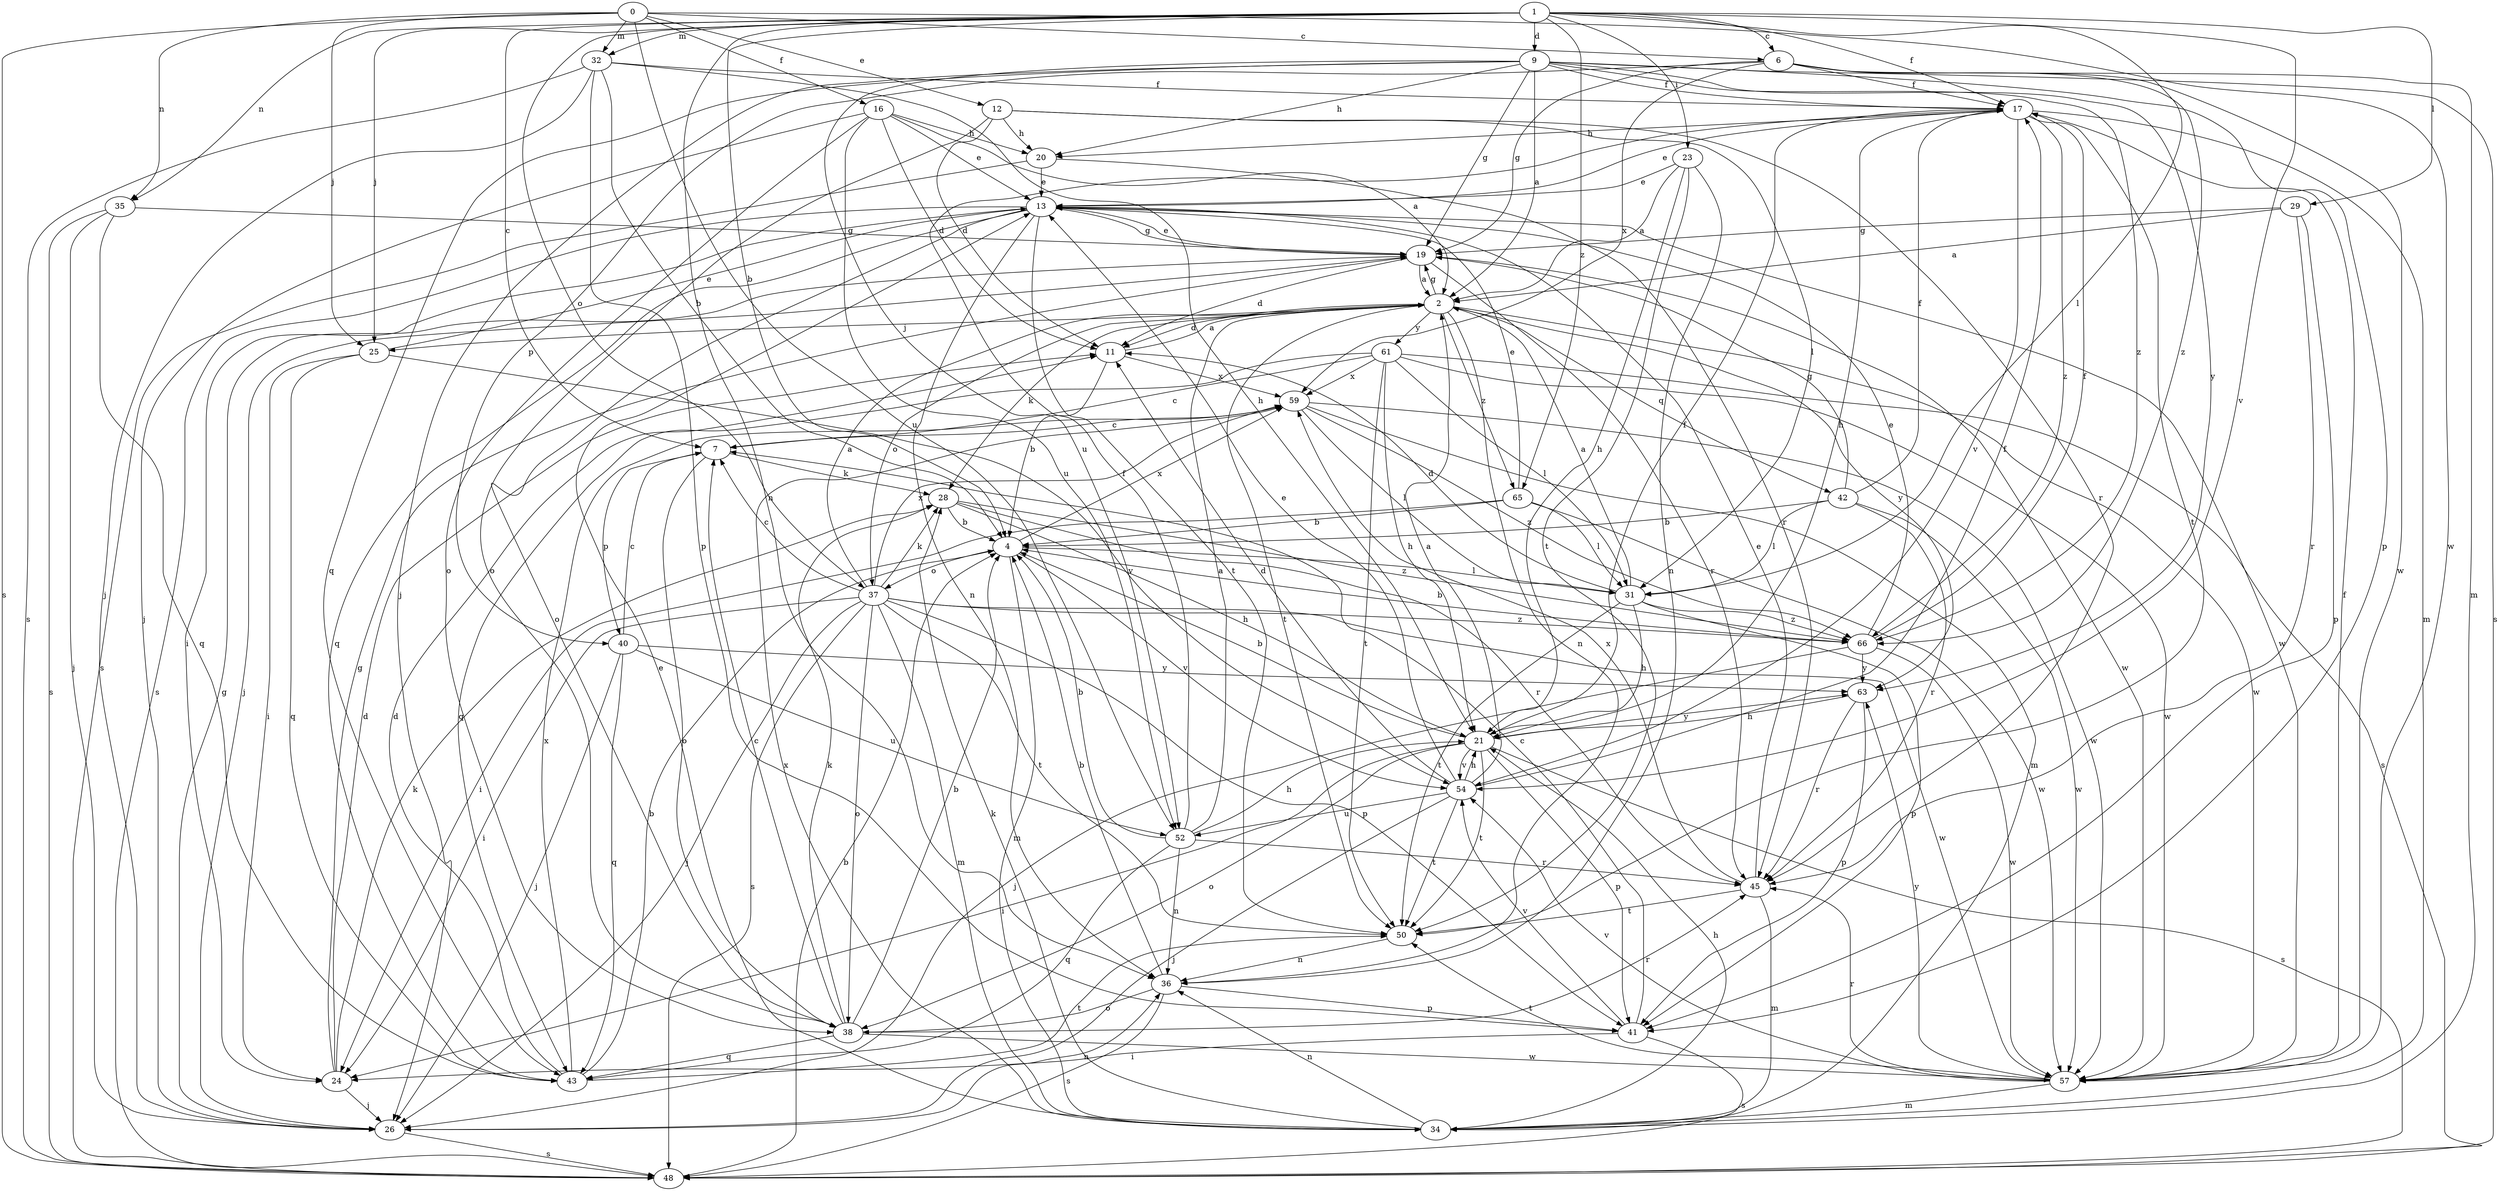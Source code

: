 strict digraph  {
0;
1;
2;
4;
6;
7;
9;
11;
12;
13;
16;
17;
19;
20;
21;
23;
24;
25;
26;
28;
29;
31;
32;
34;
35;
36;
37;
38;
40;
41;
42;
43;
45;
48;
50;
52;
54;
57;
59;
61;
63;
65;
66;
0 -> 6  [label=c];
0 -> 12  [label=e];
0 -> 16  [label=f];
0 -> 25  [label=j];
0 -> 32  [label=m];
0 -> 35  [label=n];
0 -> 48  [label=s];
0 -> 52  [label=u];
0 -> 57  [label=w];
1 -> 4  [label=b];
1 -> 6  [label=c];
1 -> 7  [label=c];
1 -> 9  [label=d];
1 -> 17  [label=f];
1 -> 23  [label=i];
1 -> 25  [label=j];
1 -> 29  [label=l];
1 -> 31  [label=l];
1 -> 32  [label=m];
1 -> 35  [label=n];
1 -> 36  [label=n];
1 -> 37  [label=o];
1 -> 54  [label=v];
1 -> 65  [label=z];
2 -> 11  [label=d];
2 -> 19  [label=g];
2 -> 25  [label=j];
2 -> 28  [label=k];
2 -> 36  [label=n];
2 -> 37  [label=o];
2 -> 42  [label=q];
2 -> 50  [label=t];
2 -> 57  [label=w];
2 -> 61  [label=y];
2 -> 63  [label=y];
2 -> 65  [label=z];
4 -> 31  [label=l];
4 -> 34  [label=m];
4 -> 37  [label=o];
4 -> 54  [label=v];
4 -> 59  [label=x];
6 -> 17  [label=f];
6 -> 19  [label=g];
6 -> 34  [label=m];
6 -> 40  [label=p];
6 -> 57  [label=w];
6 -> 59  [label=x];
6 -> 66  [label=z];
7 -> 28  [label=k];
7 -> 38  [label=o];
7 -> 40  [label=p];
9 -> 2  [label=a];
9 -> 17  [label=f];
9 -> 19  [label=g];
9 -> 20  [label=h];
9 -> 26  [label=j];
9 -> 41  [label=p];
9 -> 43  [label=q];
9 -> 48  [label=s];
9 -> 52  [label=u];
9 -> 63  [label=y];
9 -> 66  [label=z];
11 -> 2  [label=a];
11 -> 4  [label=b];
11 -> 59  [label=x];
12 -> 11  [label=d];
12 -> 20  [label=h];
12 -> 31  [label=l];
12 -> 38  [label=o];
12 -> 45  [label=r];
13 -> 19  [label=g];
13 -> 24  [label=i];
13 -> 36  [label=n];
13 -> 38  [label=o];
13 -> 43  [label=q];
13 -> 48  [label=s];
13 -> 50  [label=t];
13 -> 57  [label=w];
16 -> 2  [label=a];
16 -> 11  [label=d];
16 -> 13  [label=e];
16 -> 20  [label=h];
16 -> 26  [label=j];
16 -> 38  [label=o];
16 -> 52  [label=u];
17 -> 13  [label=e];
17 -> 20  [label=h];
17 -> 21  [label=h];
17 -> 34  [label=m];
17 -> 50  [label=t];
17 -> 54  [label=v];
17 -> 66  [label=z];
19 -> 2  [label=a];
19 -> 11  [label=d];
19 -> 13  [label=e];
19 -> 26  [label=j];
19 -> 45  [label=r];
19 -> 57  [label=w];
20 -> 13  [label=e];
20 -> 45  [label=r];
20 -> 48  [label=s];
21 -> 4  [label=b];
21 -> 17  [label=f];
21 -> 24  [label=i];
21 -> 38  [label=o];
21 -> 41  [label=p];
21 -> 48  [label=s];
21 -> 50  [label=t];
21 -> 54  [label=v];
21 -> 63  [label=y];
23 -> 2  [label=a];
23 -> 13  [label=e];
23 -> 21  [label=h];
23 -> 36  [label=n];
23 -> 50  [label=t];
24 -> 11  [label=d];
24 -> 19  [label=g];
24 -> 26  [label=j];
24 -> 28  [label=k];
25 -> 13  [label=e];
25 -> 24  [label=i];
25 -> 43  [label=q];
25 -> 54  [label=v];
26 -> 19  [label=g];
26 -> 36  [label=n];
26 -> 48  [label=s];
28 -> 4  [label=b];
28 -> 21  [label=h];
28 -> 45  [label=r];
28 -> 66  [label=z];
29 -> 2  [label=a];
29 -> 19  [label=g];
29 -> 41  [label=p];
29 -> 45  [label=r];
31 -> 2  [label=a];
31 -> 11  [label=d];
31 -> 21  [label=h];
31 -> 41  [label=p];
31 -> 50  [label=t];
31 -> 66  [label=z];
32 -> 4  [label=b];
32 -> 17  [label=f];
32 -> 21  [label=h];
32 -> 26  [label=j];
32 -> 41  [label=p];
32 -> 48  [label=s];
34 -> 13  [label=e];
34 -> 21  [label=h];
34 -> 28  [label=k];
34 -> 36  [label=n];
34 -> 59  [label=x];
35 -> 19  [label=g];
35 -> 26  [label=j];
35 -> 43  [label=q];
35 -> 48  [label=s];
36 -> 4  [label=b];
36 -> 38  [label=o];
36 -> 41  [label=p];
36 -> 48  [label=s];
37 -> 2  [label=a];
37 -> 7  [label=c];
37 -> 24  [label=i];
37 -> 26  [label=j];
37 -> 28  [label=k];
37 -> 34  [label=m];
37 -> 38  [label=o];
37 -> 41  [label=p];
37 -> 48  [label=s];
37 -> 50  [label=t];
37 -> 57  [label=w];
37 -> 59  [label=x];
37 -> 66  [label=z];
38 -> 4  [label=b];
38 -> 7  [label=c];
38 -> 28  [label=k];
38 -> 43  [label=q];
38 -> 45  [label=r];
38 -> 57  [label=w];
40 -> 7  [label=c];
40 -> 26  [label=j];
40 -> 43  [label=q];
40 -> 52  [label=u];
40 -> 63  [label=y];
41 -> 7  [label=c];
41 -> 24  [label=i];
41 -> 48  [label=s];
41 -> 54  [label=v];
42 -> 4  [label=b];
42 -> 17  [label=f];
42 -> 19  [label=g];
42 -> 31  [label=l];
42 -> 45  [label=r];
42 -> 57  [label=w];
43 -> 4  [label=b];
43 -> 11  [label=d];
43 -> 50  [label=t];
43 -> 59  [label=x];
45 -> 13  [label=e];
45 -> 34  [label=m];
45 -> 50  [label=t];
45 -> 59  [label=x];
48 -> 4  [label=b];
50 -> 36  [label=n];
52 -> 2  [label=a];
52 -> 4  [label=b];
52 -> 17  [label=f];
52 -> 21  [label=h];
52 -> 36  [label=n];
52 -> 43  [label=q];
52 -> 45  [label=r];
54 -> 2  [label=a];
54 -> 11  [label=d];
54 -> 13  [label=e];
54 -> 17  [label=f];
54 -> 21  [label=h];
54 -> 26  [label=j];
54 -> 50  [label=t];
54 -> 52  [label=u];
57 -> 17  [label=f];
57 -> 34  [label=m];
57 -> 45  [label=r];
57 -> 50  [label=t];
57 -> 54  [label=v];
57 -> 63  [label=y];
59 -> 7  [label=c];
59 -> 31  [label=l];
59 -> 34  [label=m];
59 -> 57  [label=w];
59 -> 66  [label=z];
61 -> 7  [label=c];
61 -> 21  [label=h];
61 -> 31  [label=l];
61 -> 43  [label=q];
61 -> 48  [label=s];
61 -> 50  [label=t];
61 -> 57  [label=w];
61 -> 59  [label=x];
63 -> 21  [label=h];
63 -> 41  [label=p];
63 -> 45  [label=r];
65 -> 4  [label=b];
65 -> 13  [label=e];
65 -> 24  [label=i];
65 -> 31  [label=l];
65 -> 57  [label=w];
66 -> 4  [label=b];
66 -> 13  [label=e];
66 -> 17  [label=f];
66 -> 26  [label=j];
66 -> 57  [label=w];
66 -> 63  [label=y];
}
